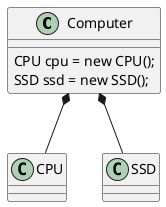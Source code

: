 @startuml



class Computer {
CPU cpu = new CPU();
SSD ssd = new SSD();
}
class CPU {

}

class SSD {

}

Computer *-- CPU
Computer *-- SSD

@enduml